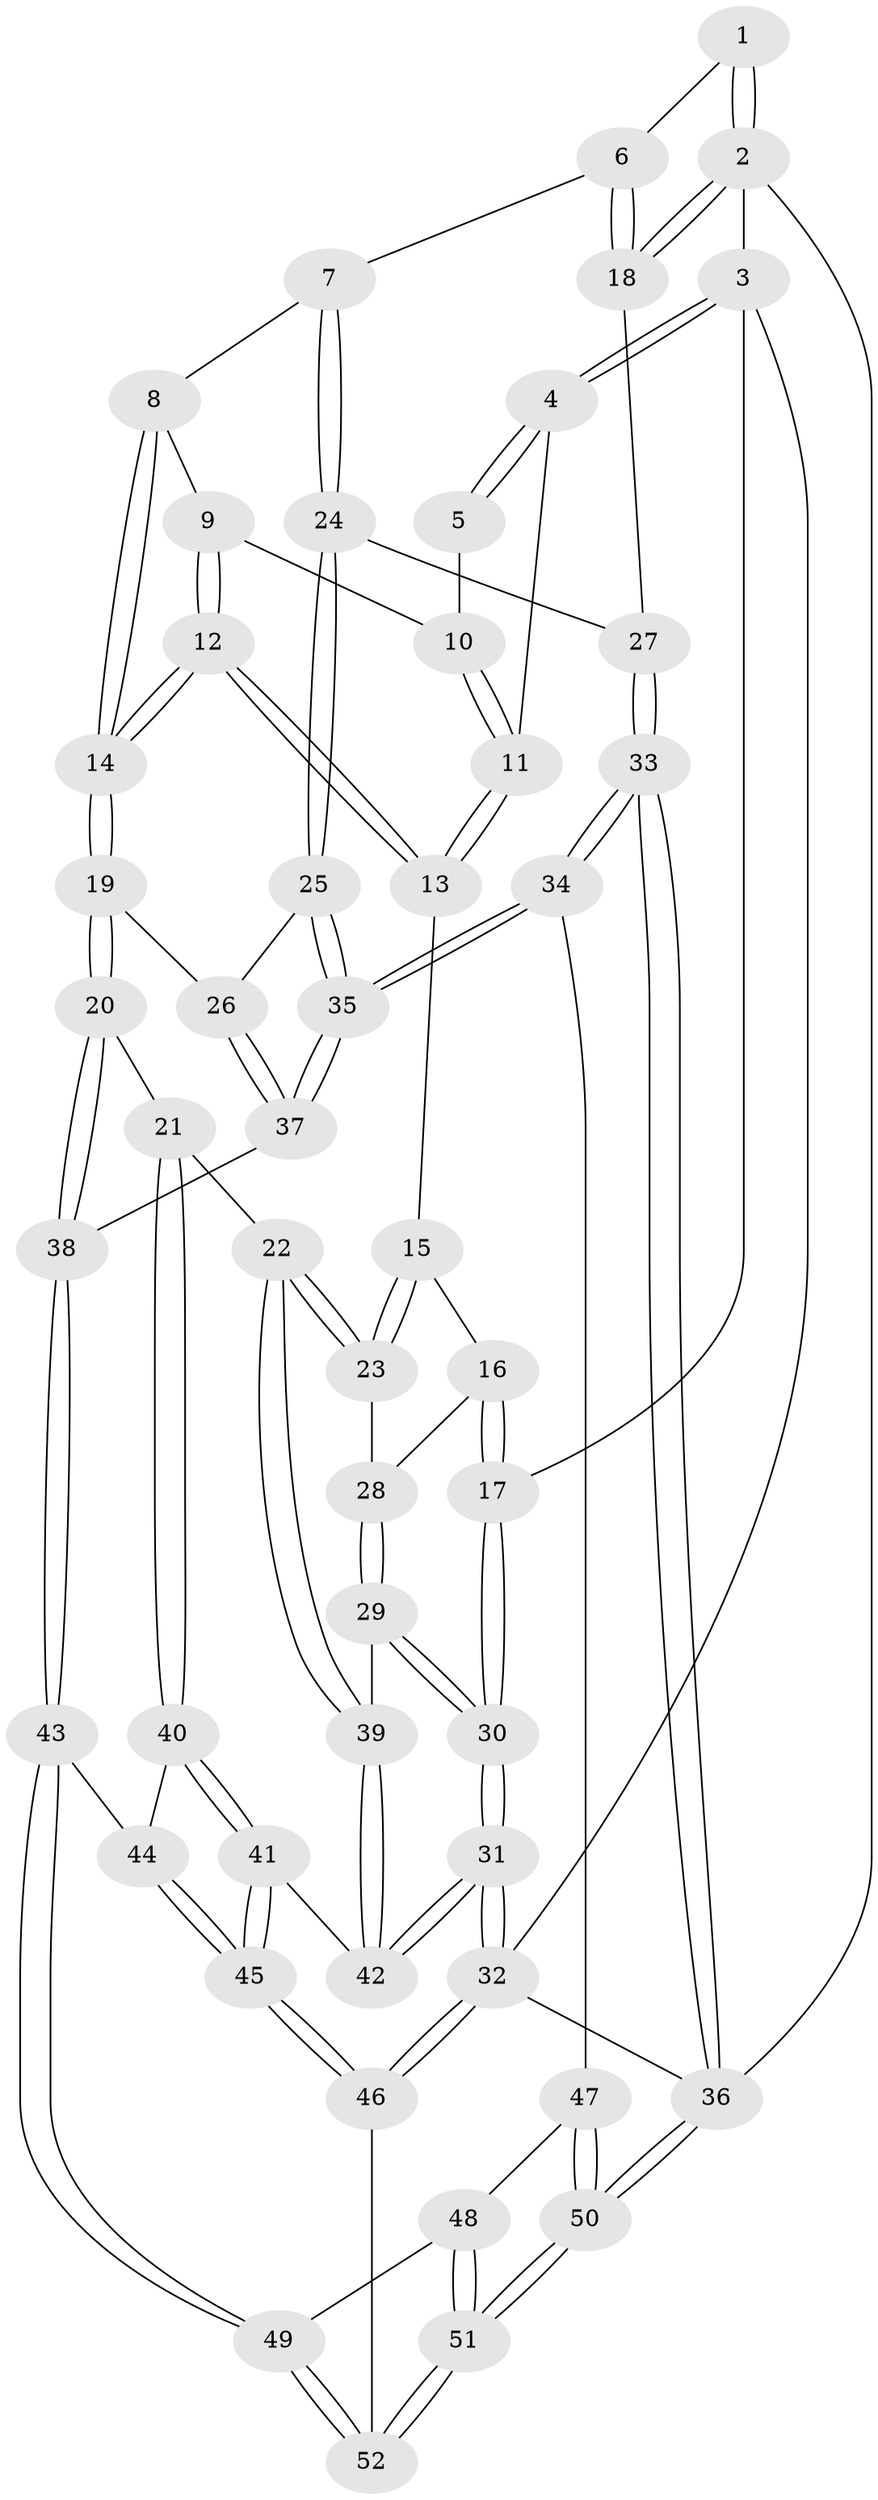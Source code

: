 // coarse degree distribution, {5: 0.3076923076923077, 3: 0.15384615384615385, 6: 0.2692307692307692, 4: 0.2692307692307692}
// Generated by graph-tools (version 1.1) at 2025/21/03/04/25 18:21:38]
// undirected, 52 vertices, 127 edges
graph export_dot {
graph [start="1"]
  node [color=gray90,style=filled];
  1 [pos="+0.7628694188227367+0"];
  2 [pos="+1+0"];
  3 [pos="+0+0"];
  4 [pos="+0+0"];
  5 [pos="+0.6051323211035703+0"];
  6 [pos="+0.8565064504762292+0.1618390386946223"];
  7 [pos="+0.8153889288458528+0.23782794917414488"];
  8 [pos="+0.7041370704205862+0.1794926742324542"];
  9 [pos="+0.579576054686881+0.016006958586206068"];
  10 [pos="+0.5712812819997798+0"];
  11 [pos="+0.34085033836165596+0.10362273340777302"];
  12 [pos="+0.46963995945524467+0.28311940915502387"];
  13 [pos="+0.3461453061506911+0.2090140887455485"];
  14 [pos="+0.4807682519813657+0.3041135625639544"];
  15 [pos="+0.19225683470289637+0.2684392449952861"];
  16 [pos="+0+0.1174917887692015"];
  17 [pos="+0+0.0796515290582363"];
  18 [pos="+1+0"];
  19 [pos="+0.4933040679143042+0.36086657043597775"];
  20 [pos="+0.40384826903238813+0.5307131739922196"];
  21 [pos="+0.38316348242184767+0.53549182288533"];
  22 [pos="+0.2765425872580805+0.5372677635923636"];
  23 [pos="+0.2498360930942821+0.46767588005709265"];
  24 [pos="+0.816181325147045+0.24340145500048171"];
  25 [pos="+0.8132583802962313+0.3723623262140223"];
  26 [pos="+0.6283936182281101+0.37853233781412904"];
  27 [pos="+1+0.24501265018833457"];
  28 [pos="+0.059407942453737865+0.3762426450762914"];
  29 [pos="+0.1419682664738975+0.5376451573844723"];
  30 [pos="+0+0.5608603370457355"];
  31 [pos="+0+1"];
  32 [pos="+0+1"];
  33 [pos="+1+0.6262092556062372"];
  34 [pos="+1+0.6144805715437394"];
  35 [pos="+0.957356846617137+0.5953578486365424"];
  36 [pos="+1+1"];
  37 [pos="+0.6372848683583959+0.6966402139925829"];
  38 [pos="+0.6195922844453993+0.7040631613510491"];
  39 [pos="+0.25000525401692836+0.5547909090727751"];
  40 [pos="+0.36964364861971427+0.7134231675155073"];
  41 [pos="+0.26468022366734+0.8040854485619522"];
  42 [pos="+0.24651022038812628+0.5642389637166393"];
  43 [pos="+0.5853316887261855+0.8105769777910578"];
  44 [pos="+0.37613149208024865+0.7516461723987868"];
  45 [pos="+0.24512802605193798+1"];
  46 [pos="+0.23974495730432138+1"];
  47 [pos="+0.8427961247698403+0.8867393892402332"];
  48 [pos="+0.800862212095168+0.9138446044153793"];
  49 [pos="+0.5558563743376225+0.9447757314206281"];
  50 [pos="+1+1"];
  51 [pos="+0.8640242875584554+1"];
  52 [pos="+0.4655277368004554+1"];
  1 -- 2;
  1 -- 2;
  1 -- 6;
  2 -- 3;
  2 -- 18;
  2 -- 18;
  2 -- 36;
  3 -- 4;
  3 -- 4;
  3 -- 17;
  3 -- 32;
  4 -- 5;
  4 -- 5;
  4 -- 11;
  5 -- 10;
  6 -- 7;
  6 -- 18;
  6 -- 18;
  7 -- 8;
  7 -- 24;
  7 -- 24;
  8 -- 9;
  8 -- 14;
  8 -- 14;
  9 -- 10;
  9 -- 12;
  9 -- 12;
  10 -- 11;
  10 -- 11;
  11 -- 13;
  11 -- 13;
  12 -- 13;
  12 -- 13;
  12 -- 14;
  12 -- 14;
  13 -- 15;
  14 -- 19;
  14 -- 19;
  15 -- 16;
  15 -- 23;
  15 -- 23;
  16 -- 17;
  16 -- 17;
  16 -- 28;
  17 -- 30;
  17 -- 30;
  18 -- 27;
  19 -- 20;
  19 -- 20;
  19 -- 26;
  20 -- 21;
  20 -- 38;
  20 -- 38;
  21 -- 22;
  21 -- 40;
  21 -- 40;
  22 -- 23;
  22 -- 23;
  22 -- 39;
  22 -- 39;
  23 -- 28;
  24 -- 25;
  24 -- 25;
  24 -- 27;
  25 -- 26;
  25 -- 35;
  25 -- 35;
  26 -- 37;
  26 -- 37;
  27 -- 33;
  27 -- 33;
  28 -- 29;
  28 -- 29;
  29 -- 30;
  29 -- 30;
  29 -- 39;
  30 -- 31;
  30 -- 31;
  31 -- 32;
  31 -- 32;
  31 -- 42;
  31 -- 42;
  32 -- 46;
  32 -- 46;
  32 -- 36;
  33 -- 34;
  33 -- 34;
  33 -- 36;
  33 -- 36;
  34 -- 35;
  34 -- 35;
  34 -- 47;
  35 -- 37;
  35 -- 37;
  36 -- 50;
  36 -- 50;
  37 -- 38;
  38 -- 43;
  38 -- 43;
  39 -- 42;
  39 -- 42;
  40 -- 41;
  40 -- 41;
  40 -- 44;
  41 -- 42;
  41 -- 45;
  41 -- 45;
  43 -- 44;
  43 -- 49;
  43 -- 49;
  44 -- 45;
  44 -- 45;
  45 -- 46;
  45 -- 46;
  46 -- 52;
  47 -- 48;
  47 -- 50;
  47 -- 50;
  48 -- 49;
  48 -- 51;
  48 -- 51;
  49 -- 52;
  49 -- 52;
  50 -- 51;
  50 -- 51;
  51 -- 52;
  51 -- 52;
}
